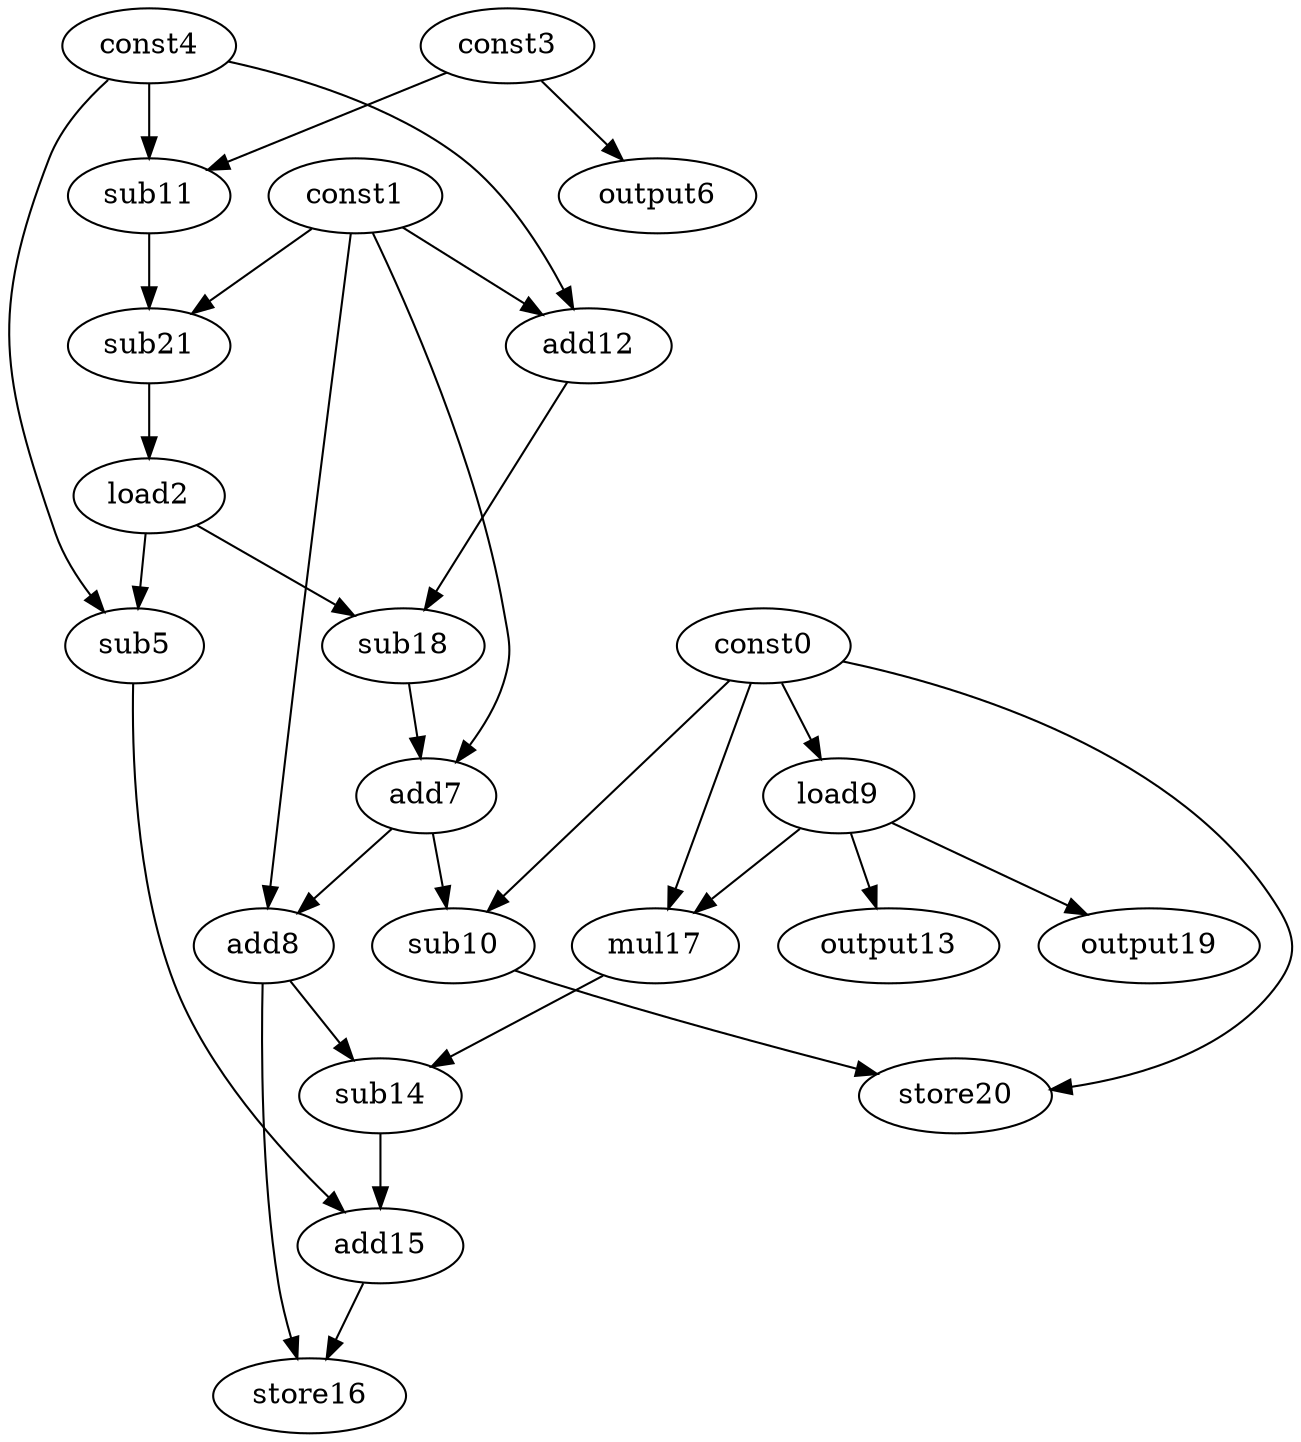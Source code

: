 digraph G { 
const0[opcode=const]; 
const1[opcode=const]; 
load2[opcode=load]; 
const3[opcode=const]; 
const4[opcode=const]; 
sub5[opcode=sub]; 
output6[opcode=output]; 
add7[opcode=add]; 
add8[opcode=add]; 
load9[opcode=load]; 
sub10[opcode=sub]; 
sub11[opcode=sub]; 
add12[opcode=add]; 
output13[opcode=output]; 
sub14[opcode=sub]; 
add15[opcode=add]; 
store16[opcode=store]; 
mul17[opcode=mul]; 
sub18[opcode=sub]; 
output19[opcode=output]; 
store20[opcode=store]; 
sub21[opcode=sub]; 
const3->output6[operand=0];
const0->load9[operand=0];
const3->sub11[operand=0];
const4->sub11[operand=1];
const1->add12[operand=0];
const4->add12[operand=1];
load9->output13[operand=0];
const0->mul17[operand=0];
load9->mul17[operand=1];
load9->output19[operand=0];
const1->sub21[operand=0];
sub11->sub21[operand=1];
sub21->load2[operand=0];
load2->sub5[operand=0];
const4->sub5[operand=1];
load2->sub18[operand=0];
add12->sub18[operand=1];
const1->add7[operand=0];
sub18->add7[operand=1];
const1->add8[operand=0];
add7->add8[operand=1];
const0->sub10[operand=0];
add7->sub10[operand=1];
add8->sub14[operand=0];
mul17->sub14[operand=1];
const0->store20[operand=0];
sub10->store20[operand=1];
sub5->add15[operand=0];
sub14->add15[operand=1];
add8->store16[operand=0];
add15->store16[operand=1];
}
